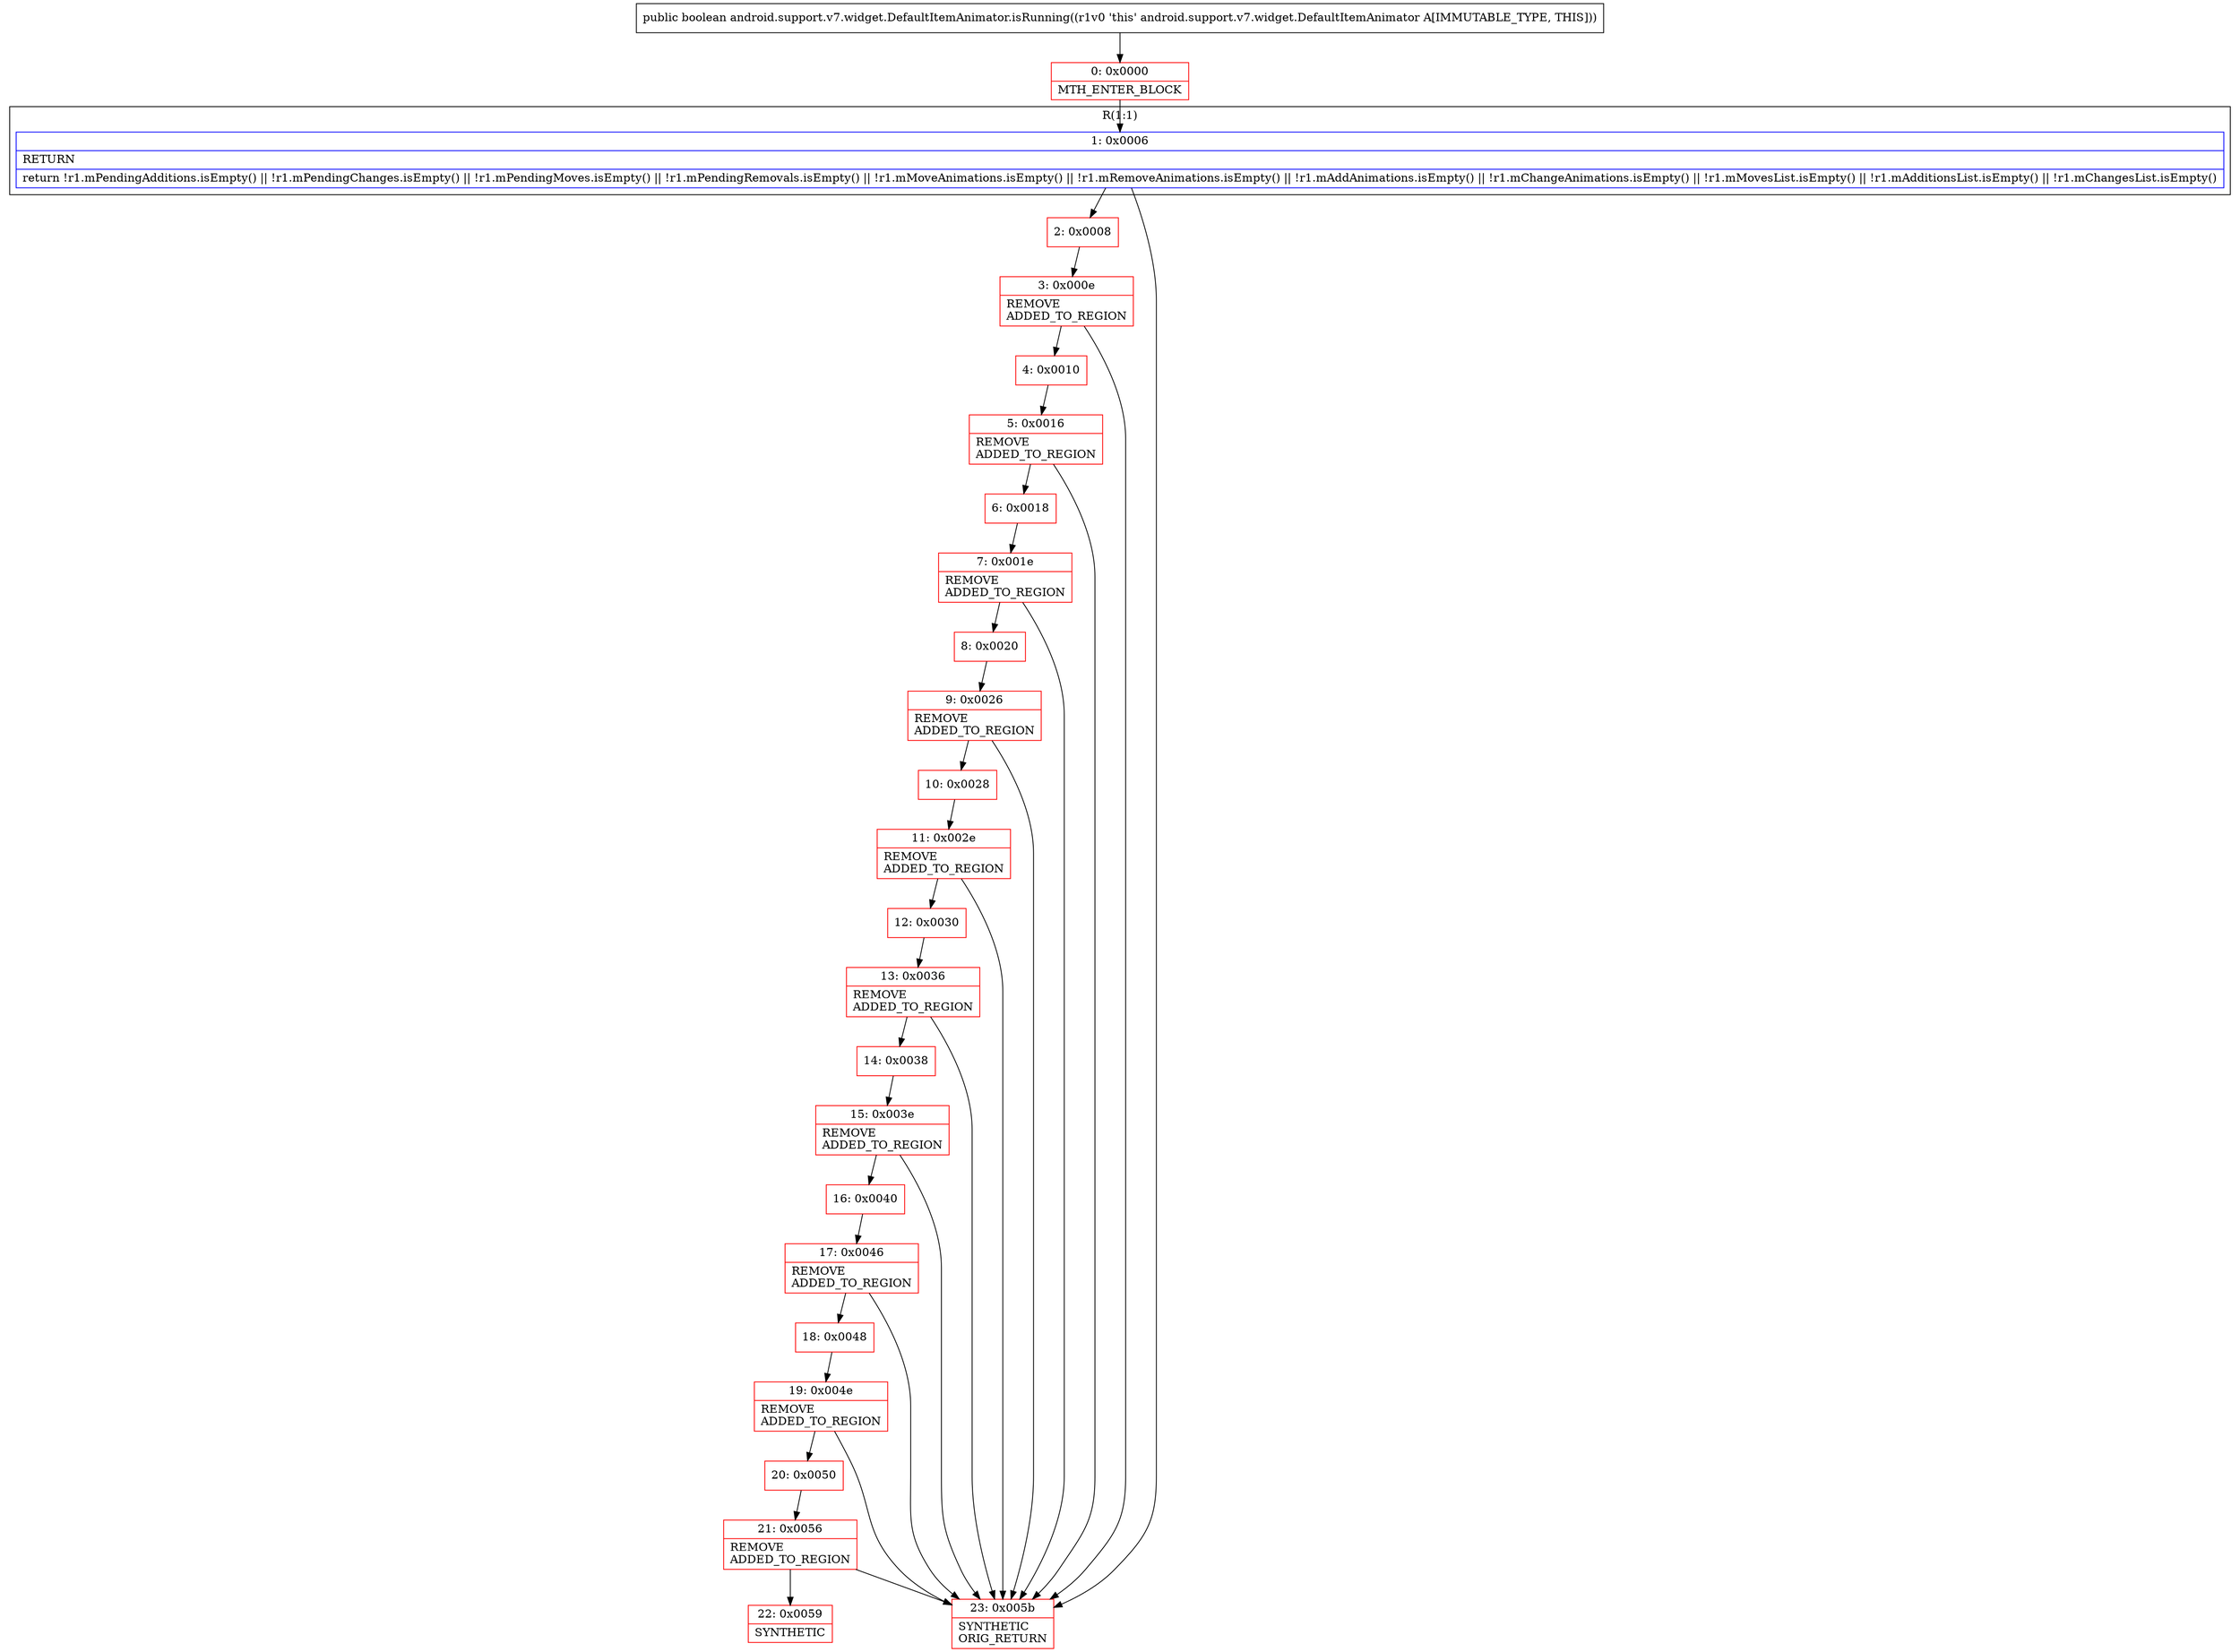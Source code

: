 digraph "CFG forandroid.support.v7.widget.DefaultItemAnimator.isRunning()Z" {
subgraph cluster_Region_298070645 {
label = "R(1:1)";
node [shape=record,color=blue];
Node_1 [shape=record,label="{1\:\ 0x0006|RETURN\l|return !r1.mPendingAdditions.isEmpty() \|\| !r1.mPendingChanges.isEmpty() \|\| !r1.mPendingMoves.isEmpty() \|\| !r1.mPendingRemovals.isEmpty() \|\| !r1.mMoveAnimations.isEmpty() \|\| !r1.mRemoveAnimations.isEmpty() \|\| !r1.mAddAnimations.isEmpty() \|\| !r1.mChangeAnimations.isEmpty() \|\| !r1.mMovesList.isEmpty() \|\| !r1.mAdditionsList.isEmpty() \|\| !r1.mChangesList.isEmpty()\l}"];
}
Node_0 [shape=record,color=red,label="{0\:\ 0x0000|MTH_ENTER_BLOCK\l}"];
Node_2 [shape=record,color=red,label="{2\:\ 0x0008}"];
Node_3 [shape=record,color=red,label="{3\:\ 0x000e|REMOVE\lADDED_TO_REGION\l}"];
Node_4 [shape=record,color=red,label="{4\:\ 0x0010}"];
Node_5 [shape=record,color=red,label="{5\:\ 0x0016|REMOVE\lADDED_TO_REGION\l}"];
Node_6 [shape=record,color=red,label="{6\:\ 0x0018}"];
Node_7 [shape=record,color=red,label="{7\:\ 0x001e|REMOVE\lADDED_TO_REGION\l}"];
Node_8 [shape=record,color=red,label="{8\:\ 0x0020}"];
Node_9 [shape=record,color=red,label="{9\:\ 0x0026|REMOVE\lADDED_TO_REGION\l}"];
Node_10 [shape=record,color=red,label="{10\:\ 0x0028}"];
Node_11 [shape=record,color=red,label="{11\:\ 0x002e|REMOVE\lADDED_TO_REGION\l}"];
Node_12 [shape=record,color=red,label="{12\:\ 0x0030}"];
Node_13 [shape=record,color=red,label="{13\:\ 0x0036|REMOVE\lADDED_TO_REGION\l}"];
Node_14 [shape=record,color=red,label="{14\:\ 0x0038}"];
Node_15 [shape=record,color=red,label="{15\:\ 0x003e|REMOVE\lADDED_TO_REGION\l}"];
Node_16 [shape=record,color=red,label="{16\:\ 0x0040}"];
Node_17 [shape=record,color=red,label="{17\:\ 0x0046|REMOVE\lADDED_TO_REGION\l}"];
Node_18 [shape=record,color=red,label="{18\:\ 0x0048}"];
Node_19 [shape=record,color=red,label="{19\:\ 0x004e|REMOVE\lADDED_TO_REGION\l}"];
Node_20 [shape=record,color=red,label="{20\:\ 0x0050}"];
Node_21 [shape=record,color=red,label="{21\:\ 0x0056|REMOVE\lADDED_TO_REGION\l}"];
Node_22 [shape=record,color=red,label="{22\:\ 0x0059|SYNTHETIC\l}"];
Node_23 [shape=record,color=red,label="{23\:\ 0x005b|SYNTHETIC\lORIG_RETURN\l}"];
MethodNode[shape=record,label="{public boolean android.support.v7.widget.DefaultItemAnimator.isRunning((r1v0 'this' android.support.v7.widget.DefaultItemAnimator A[IMMUTABLE_TYPE, THIS])) }"];
MethodNode -> Node_0;
Node_1 -> Node_2;
Node_1 -> Node_23;
Node_0 -> Node_1;
Node_2 -> Node_3;
Node_3 -> Node_4;
Node_3 -> Node_23;
Node_4 -> Node_5;
Node_5 -> Node_6;
Node_5 -> Node_23;
Node_6 -> Node_7;
Node_7 -> Node_8;
Node_7 -> Node_23;
Node_8 -> Node_9;
Node_9 -> Node_10;
Node_9 -> Node_23;
Node_10 -> Node_11;
Node_11 -> Node_12;
Node_11 -> Node_23;
Node_12 -> Node_13;
Node_13 -> Node_14;
Node_13 -> Node_23;
Node_14 -> Node_15;
Node_15 -> Node_16;
Node_15 -> Node_23;
Node_16 -> Node_17;
Node_17 -> Node_18;
Node_17 -> Node_23;
Node_18 -> Node_19;
Node_19 -> Node_20;
Node_19 -> Node_23;
Node_20 -> Node_21;
Node_21 -> Node_22;
Node_21 -> Node_23;
}


